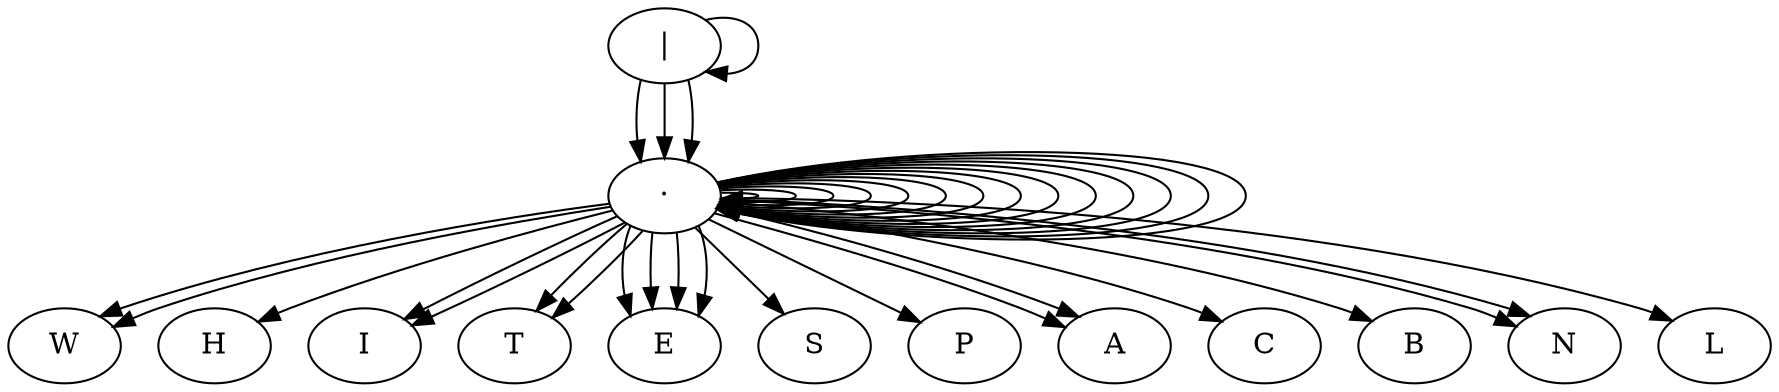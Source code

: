 digraph tree {
    "|";
    "|";
    "·";
    "·";
    "·";
    "·";
    "·";
    "·";
    "·";
    "·";
    "·";
    "W";
    "H";
    "I";
    "T";
    "E";
    "S";
    "P";
    "A";
    "C";
    "E";
    "·";
    "·";
    "T";
    "A";
    "B";
    "·";
    "·";
    "·";
    "·";
    "·";
    "·";
    "N";
    "E";
    "W";
    "L";
    "I";
    "N";
    "E";
    "|" -> "|";
    "|" -> "·";
    "|" -> "·";
    "|" -> "·";
    "·" -> "·";
    "·" -> "E";
    "·" -> "·";
    "·" -> "C";
    "·" -> "·";
    "·" -> "A";
    "·" -> "·";
    "·" -> "P";
    "·" -> "·";
    "·" -> "S";
    "·" -> "·";
    "·" -> "E";
    "·" -> "·";
    "·" -> "T";
    "·" -> "·";
    "·" -> "I";
    "·" -> "W";
    "·" -> "H";
    "·" -> "·";
    "·" -> "B";
    "·" -> "T";
    "·" -> "A";
    "·" -> "·";
    "·" -> "E";
    "·" -> "·";
    "·" -> "N";
    "·" -> "·";
    "·" -> "I";
    "·" -> "·";
    "·" -> "L";
    "·" -> "·";
    "·" -> "W";
    "·" -> "N";
    "·" -> "E";
}
